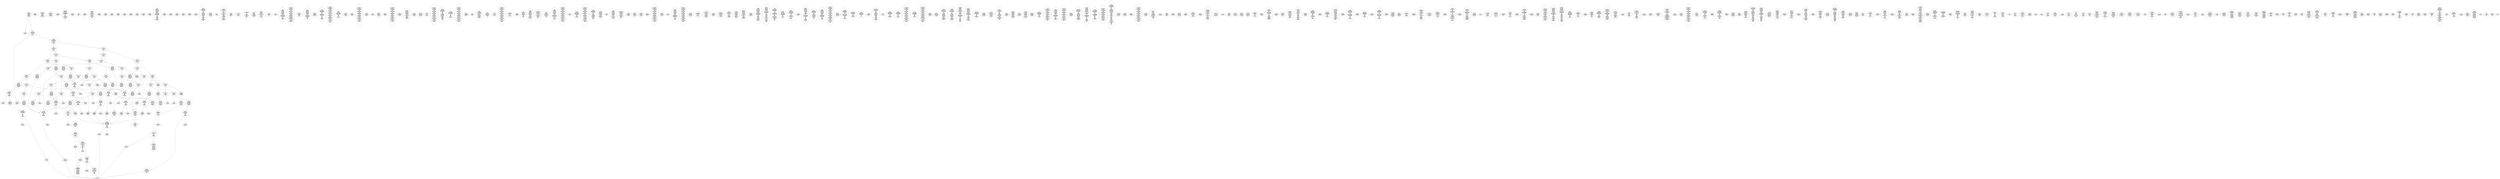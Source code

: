 /* Generated by GvGen v.1.0 (https://www.github.com/stricaud/gvgen) */

digraph G {
compound=true;
   node1 [label="[anywhere]"];
   node2 [label="# 0x0
PUSHX Data
PUSHX Data
MSTORE
CALLVALUE
ISZERO
PUSHX Data
JUMPI
"];
   node3 [label="# 0xc
PUSHX Data
REVERT
"];
   node4 [label="# 0x10
JUMPDEST
PUSHX LogicData
CALLDATASIZE
LT
PUSHX Data
JUMPI
"];
   node5 [label="# 0x1a
PUSHX Data
CALLDATALOAD
PUSHX BitData
SHR
PUSHX LogicData
GT
PUSHX Data
JUMPI
"];
   node6 [label="# 0x2b
PUSHX LogicData
GT
PUSHX Data
JUMPI
"];
   node7 [label="# 0x36
PUSHX LogicData
GT
PUSHX Data
JUMPI
"];
   node8 [label="# 0x41
PUSHX LogicData
EQ
PUSHX Data
JUMPI
"];
   node9 [label="# 0x4c
PUSHX LogicData
EQ
PUSHX Data
JUMPI
"];
   node10 [label="# 0x57
PUSHX LogicData
EQ
PUSHX Data
JUMPI
"];
   node11 [label="# 0x62
PUSHX LogicData
EQ
PUSHX Data
JUMPI
"];
   node12 [label="# 0x6d
PUSHX Data
REVERT
"];
   node13 [label="# 0x71
JUMPDEST
PUSHX LogicData
EQ
PUSHX Data
JUMPI
"];
   node14 [label="# 0x7d
PUSHX LogicData
EQ
PUSHX Data
JUMPI
"];
   node15 [label="# 0x88
PUSHX LogicData
EQ
PUSHX Data
JUMPI
"];
   node16 [label="# 0x93
PUSHX Data
REVERT
"];
   node17 [label="# 0x97
JUMPDEST
PUSHX LogicData
GT
PUSHX Data
JUMPI
"];
   node18 [label="# 0xa3
PUSHX LogicData
EQ
PUSHX Data
JUMPI
"];
   node19 [label="# 0xae
PUSHX LogicData
EQ
PUSHX Data
JUMPI
"];
   node20 [label="# 0xb9
PUSHX LogicData
EQ
PUSHX Data
JUMPI
"];
   node21 [label="# 0xc4
PUSHX LogicData
EQ
PUSHX Data
JUMPI
"];
   node22 [label="# 0xcf
PUSHX Data
REVERT
"];
   node23 [label="# 0xd3
JUMPDEST
PUSHX LogicData
EQ
PUSHX Data
JUMPI
"];
   node24 [label="# 0xdf
PUSHX LogicData
EQ
PUSHX Data
JUMPI
"];
   node25 [label="# 0xea
PUSHX LogicData
EQ
PUSHX Data
JUMPI
"];
   node26 [label="# 0xf5
PUSHX Data
REVERT
"];
   node27 [label="# 0xf9
JUMPDEST
PUSHX LogicData
GT
PUSHX Data
JUMPI
"];
   node28 [label="# 0x105
PUSHX LogicData
GT
PUSHX Data
JUMPI
"];
   node29 [label="# 0x110
PUSHX LogicData
EQ
PUSHX Data
JUMPI
"];
   node30 [label="# 0x11b
PUSHX LogicData
EQ
PUSHX Data
JUMPI
"];
   node31 [label="# 0x126
PUSHX LogicData
EQ
PUSHX Data
JUMPI
"];
   node32 [label="# 0x131
PUSHX LogicData
EQ
PUSHX Data
JUMPI
"];
   node33 [label="# 0x13c
PUSHX Data
REVERT
"];
   node34 [label="# 0x140
JUMPDEST
PUSHX LogicData
EQ
PUSHX Data
JUMPI
"];
   node35 [label="# 0x14c
PUSHX LogicData
EQ
PUSHX Data
JUMPI
"];
   node36 [label="# 0x157
PUSHX LogicData
EQ
PUSHX Data
JUMPI
"];
   node37 [label="# 0x162
PUSHX Data
REVERT
"];
   node38 [label="# 0x166
JUMPDEST
PUSHX LogicData
GT
PUSHX Data
JUMPI
"];
   node39 [label="# 0x172
PUSHX LogicData
EQ
PUSHX Data
JUMPI
"];
   node40 [label="# 0x17d
PUSHX LogicData
EQ
PUSHX Data
JUMPI
"];
   node41 [label="# 0x188
PUSHX LogicData
EQ
PUSHX Data
JUMPI
"];
   node42 [label="# 0x193
PUSHX LogicData
EQ
PUSHX Data
JUMPI
"];
   node43 [label="# 0x19e
PUSHX Data
REVERT
"];
   node44 [label="# 0x1a2
JUMPDEST
PUSHX LogicData
EQ
PUSHX Data
JUMPI
"];
   node45 [label="# 0x1ae
PUSHX LogicData
EQ
PUSHX Data
JUMPI
"];
   node46 [label="# 0x1b9
PUSHX LogicData
EQ
PUSHX Data
JUMPI
"];
   node47 [label="# 0x1c4
JUMPDEST
PUSHX Data
REVERT
"];
   node48 [label="# 0x1c9
JUMPDEST
PUSHX Data
PUSHX Data
CALLDATASIZE
PUSHX Data
PUSHX Data
JUMP
"];
   node49 [label="# 0x1d7
JUMPDEST
PUSHX Data
JUMP
"];
   node50 [label="# 0x1dc
JUMPDEST
PUSHX MemData
MLOAD
ISZERO
ISZERO
MSTORE
PUSHX ArithData
ADD
"];
   node51 [label="# 0x1e8
JUMPDEST
PUSHX MemData
MLOAD
SUB
RETURN
"];
   node52 [label="# 0x1f1
JUMPDEST
PUSHX Data
PUSHX Data
JUMP
"];
   node53 [label="# 0x1f9
JUMPDEST
PUSHX MemData
MLOAD
PUSHX Data
PUSHX Data
JUMP
"];
   node54 [label="# 0x206
JUMPDEST
PUSHX Data
PUSHX Data
CALLDATASIZE
PUSHX Data
PUSHX Data
JUMP
"];
   node55 [label="# 0x214
JUMPDEST
PUSHX Data
JUMP
"];
   node56 [label="# 0x219
JUMPDEST
PUSHX MemData
MLOAD
PUSHX ArithData
PUSHX BitData
PUSHX BitData
SHL
SUB
AND
MSTORE
PUSHX ArithData
ADD
PUSHX Data
JUMP
"];
   node57 [label="# 0x231
JUMPDEST
PUSHX Data
PUSHX Data
CALLDATASIZE
PUSHX Data
PUSHX Data
JUMP
"];
   node58 [label="# 0x23f
JUMPDEST
PUSHX Data
JUMP
"];
   node59 [label="# 0x244
JUMPDEST
STOP
"];
   node60 [label="# 0x246
JUMPDEST
PUSHX StorData
SLOAD
"];
   node61 [label="# 0x24a
JUMPDEST
PUSHX MemData
MLOAD
MSTORE
PUSHX ArithData
ADD
PUSHX Data
JUMP
"];
   node62 [label="# 0x258
JUMPDEST
PUSHX Data
PUSHX Data
CALLDATASIZE
PUSHX Data
PUSHX Data
JUMP
"];
   node63 [label="# 0x266
JUMPDEST
PUSHX Data
JUMP
"];
   node64 [label="# 0x26b
JUMPDEST
PUSHX Data
PUSHX Data
CALLDATASIZE
PUSHX Data
PUSHX Data
JUMP
"];
   node65 [label="# 0x279
JUMPDEST
PUSHX Data
MSTORE
PUSHX Data
PUSHX Data
MSTORE
PUSHX Data
SHA3
PUSHX ArithData
ADD
SLOAD
JUMP
"];
   node66 [label="# 0x28e
JUMPDEST
PUSHX Data
PUSHX Data
CALLDATASIZE
PUSHX Data
PUSHX Data
JUMP
"];
   node67 [label="# 0x29c
JUMPDEST
PUSHX Data
JUMP
"];
   node68 [label="# 0x2a1
JUMPDEST
PUSHX Data
PUSHX Data
CALLDATASIZE
PUSHX Data
PUSHX Data
JUMP
"];
   node69 [label="# 0x2af
JUMPDEST
PUSHX Data
JUMP
"];
   node70 [label="# 0x2b4
JUMPDEST
PUSHX Data
PUSHX Data
CALLDATASIZE
PUSHX Data
PUSHX Data
JUMP
"];
   node71 [label="# 0x2c2
JUMPDEST
PUSHX Data
JUMP
"];
   node72 [label="# 0x2c7
JUMPDEST
PUSHX Data
PUSHX Data
CALLDATASIZE
PUSHX Data
PUSHX Data
JUMP
"];
   node73 [label="# 0x2d5
JUMPDEST
PUSHX Data
JUMP
"];
   node74 [label="# 0x2da
JUMPDEST
PUSHX Data
PUSHX Data
CALLDATASIZE
PUSHX Data
PUSHX Data
JUMP
"];
   node75 [label="# 0x2e8
JUMPDEST
PUSHX Data
JUMP
"];
   node76 [label="# 0x2ed
JUMPDEST
PUSHX Data
PUSHX Data
CALLDATASIZE
PUSHX Data
PUSHX Data
JUMP
"];
   node77 [label="# 0x2fb
JUMPDEST
PUSHX Data
JUMP
"];
   node78 [label="# 0x300
JUMPDEST
PUSHX Data
PUSHX Data
CALLDATASIZE
PUSHX Data
PUSHX Data
JUMP
"];
   node79 [label="# 0x30e
JUMPDEST
PUSHX Data
JUMP
"];
   node80 [label="# 0x313
JUMPDEST
PUSHX Data
PUSHX Data
JUMP
"];
   node81 [label="# 0x31b
JUMPDEST
PUSHX Data
PUSHX Data
CALLDATASIZE
PUSHX Data
PUSHX Data
JUMP
"];
   node82 [label="# 0x329
JUMPDEST
PUSHX Data
JUMP
"];
   node83 [label="# 0x32e
JUMPDEST
PUSHX Data
PUSHX Data
CALLDATASIZE
PUSHX Data
PUSHX Data
JUMP
"];
   node84 [label="# 0x33c
JUMPDEST
PUSHX Data
JUMP
"];
   node85 [label="# 0x341
JUMPDEST
PUSHX Data
PUSHX Data
CALLDATASIZE
PUSHX Data
PUSHX Data
JUMP
"];
   node86 [label="# 0x34f
JUMPDEST
PUSHX Data
MSTORE
PUSHX Data
PUSHX Data
MSTORE
PUSHX Data
SHA3
PUSHX ArithData
PUSHX BitData
PUSHX BitData
SHL
SUB
AND
MSTORE
MSTORE
SHA3
SLOAD
PUSHX BitData
AND
JUMP
"];
   node87 [label="# 0x37a
JUMPDEST
PUSHX Data
PUSHX Data
CALLDATASIZE
PUSHX Data
PUSHX Data
JUMP
"];
   node88 [label="# 0x388
JUMPDEST
PUSHX Data
JUMP
"];
   node89 [label="# 0x38d
JUMPDEST
PUSHX Data
PUSHX Data
JUMP
"];
   node90 [label="# 0x395
JUMPDEST
PUSHX Data
PUSHX Data
JUMP
"];
   node91 [label="# 0x39d
JUMPDEST
PUSHX Data
PUSHX Data
CALLDATASIZE
PUSHX Data
PUSHX Data
JUMP
"];
   node92 [label="# 0x3ab
JUMPDEST
PUSHX Data
JUMP
"];
   node93 [label="# 0x3b0
JUMPDEST
PUSHX Data
PUSHX Data
CALLDATASIZE
PUSHX Data
PUSHX Data
JUMP
"];
   node94 [label="# 0x3be
JUMPDEST
PUSHX Data
JUMP
"];
   node95 [label="# 0x3c3
JUMPDEST
PUSHX Data
PUSHX Data
CALLDATASIZE
PUSHX Data
PUSHX Data
JUMP
"];
   node96 [label="# 0x3d1
JUMPDEST
PUSHX Data
JUMP
"];
   node97 [label="# 0x3d6
JUMPDEST
PUSHX Data
PUSHX Data
CALLDATASIZE
PUSHX Data
PUSHX Data
JUMP
"];
   node98 [label="# 0x3e4
JUMPDEST
PUSHX Data
JUMP
"];
   node99 [label="# 0x3e9
JUMPDEST
PUSHX Data
PUSHX Data
JUMP
"];
   node100 [label="# 0x410
JUMPDEST
PUSHX Data
PUSHX Data
CALLDATASIZE
PUSHX Data
PUSHX Data
JUMP
"];
   node101 [label="# 0x41e
JUMPDEST
PUSHX Data
JUMP
"];
   node102 [label="# 0x423
JUMPDEST
PUSHX Data
PUSHX Data
CALLDATASIZE
PUSHX Data
PUSHX Data
JUMP
"];
   node103 [label="# 0x431
JUMPDEST
PUSHX ArithData
PUSHX BitData
PUSHX BitData
SHL
SUB
AND
PUSHX Data
MSTORE
PUSHX Data
PUSHX Data
MSTORE
PUSHX Data
SHA3
AND
MSTORE
MSTORE
SHA3
SLOAD
PUSHX BitData
AND
JUMP
"];
   node104 [label="# 0x45f
JUMPDEST
PUSHX Data
PUSHX Data
PUSHX Data
JUMP
"];
   node105 [label="# 0x46a
JUMPDEST
JUMP
"];
   node106 [label="# 0x470
JUMPDEST
PUSHX Data
PUSHX StorData
SLOAD
PUSHX Data
PUSHX Data
JUMP
"];
   node107 [label="# 0x47f
JUMPDEST
PUSHX ArithData
ADD
PUSHX ArithData
DIV
MUL
PUSHX ArithData
ADD
PUSHX MemData
MLOAD
ADD
PUSHX Data
MSTORE
MSTORE
PUSHX ArithData
ADD
SLOAD
PUSHX Data
PUSHX Data
JUMP
"];
   node108 [label="# 0x4ab
JUMPDEST
ISZERO
PUSHX Data
JUMPI
"];
   node109 [label="# 0x4b2
PUSHX LogicData
LT
PUSHX Data
JUMPI
"];
   node110 [label="# 0x4ba
PUSHX ArithData
SLOAD
DIV
MUL
MSTORE
PUSHX ArithData
ADD
PUSHX Data
JUMP
"];
   node111 [label="# 0x4cd
JUMPDEST
ADD
PUSHX Data
MSTORE
PUSHX Data
PUSHX Data
SHA3
"];
   node112 [label="# 0x4db
JUMPDEST
SLOAD
MSTORE
PUSHX ArithData
ADD
PUSHX ArithData
ADD
GT
PUSHX Data
JUMPI
"];
   node113 [label="# 0x4ef
SUB
PUSHX BitData
AND
ADD
"];
   node114 [label="# 0x4f8
JUMPDEST
JUMP
"];
   node115 [label="# 0x502
JUMPDEST
PUSHX Data
MSTORE
PUSHX Data
PUSHX Data
MSTORE
PUSHX Data
SHA3
SLOAD
PUSHX ArithData
PUSHX BitData
PUSHX BitData
SHL
SUB
AND
PUSHX Data
JUMPI
"];
   node116 [label="# 0x51f
PUSHX MemData
MLOAD
PUSHX BitData
PUSHX BitData
SHL
MSTORE
PUSHX Data
PUSHX ArithData
ADD
MSTORE
PUSHX Data
PUSHX ArithData
ADD
MSTORE
PUSHX Data
PUSHX ArithData
ADD
MSTORE
PUSHX BitData
PUSHX BitData
SHL
PUSHX ArithData
ADD
MSTORE
PUSHX ArithData
ADD
"];
   node117 [label="# 0x577
JUMPDEST
PUSHX MemData
MLOAD
SUB
REVERT
"];
   node118 [label="# 0x580
JUMPDEST
PUSHX Data
MSTORE
PUSHX Data
PUSHX Data
MSTORE
PUSHX Data
SHA3
SLOAD
PUSHX ArithData
PUSHX BitData
PUSHX BitData
SHL
SUB
AND
JUMP
"];
   node119 [label="# 0x59c
JUMPDEST
PUSHX Data
PUSHX Data
PUSHX Data
JUMP
"];
   node120 [label="# 0x5a7
JUMPDEST
PUSHX ArithData
PUSHX BitData
PUSHX BitData
SHL
SUB
AND
PUSHX ArithData
PUSHX BitData
PUSHX BitData
SHL
SUB
AND
EQ
ISZERO
PUSHX Data
JUMPI
"];
   node121 [label="# 0x5c4
PUSHX MemData
MLOAD
PUSHX BitData
PUSHX BitData
SHL
MSTORE
PUSHX Data
PUSHX ArithData
ADD
MSTORE
PUSHX Data
PUSHX ArithData
ADD
MSTORE
PUSHX Data
PUSHX ArithData
ADD
MSTORE
PUSHX BitData
PUSHX BitData
SHL
PUSHX ArithData
ADD
MSTORE
PUSHX ArithData
ADD
PUSHX Data
JUMP
"];
   node122 [label="# 0x615
JUMPDEST
CALLER
PUSHX ArithData
PUSHX BitData
PUSHX BitData
SHL
SUB
AND
EQ
PUSHX Data
JUMPI
"];
   node123 [label="# 0x627
PUSHX Data
CALLER
PUSHX Data
JUMP
"];
   node124 [label="# 0x631
JUMPDEST
PUSHX Data
JUMPI
"];
   node125 [label="# 0x636
PUSHX MemData
MLOAD
PUSHX BitData
PUSHX BitData
SHL
MSTORE
PUSHX Data
PUSHX ArithData
ADD
MSTORE
PUSHX Data
PUSHX ArithData
ADD
MSTORE
PUSHX Data
PUSHX ArithData
ADD
MSTORE
PUSHX Data
PUSHX ArithData
ADD
MSTORE
PUSHX ArithData
ADD
PUSHX Data
JUMP
"];
   node126 [label="# 0x6a3
JUMPDEST
PUSHX Data
PUSHX Data
JUMP
"];
   node127 [label="# 0x6ad
JUMPDEST
JUMP
"];
   node128 [label="# 0x6b2
JUMPDEST
PUSHX Data
CALLER
PUSHX Data
JUMP
"];
   node129 [label="# 0x6bc
JUMPDEST
PUSHX Data
JUMPI
"];
   node130 [label="# 0x6c1
PUSHX MemData
MLOAD
PUSHX BitData
PUSHX BitData
SHL
MSTORE
PUSHX Data
PUSHX ArithData
ADD
MSTORE
PUSHX Data
PUSHX ArithData
ADD
MSTORE
PUSHX Data
PUSHX ArithData
ADD
MSTORE
PUSHX Data
PUSHX ArithData
ADD
MSTORE
PUSHX ArithData
ADD
PUSHX Data
JUMP
"];
   node131 [label="# 0x72e
JUMPDEST
PUSHX Data
PUSHX Data
JUMP
"];
   node132 [label="# 0x739
JUMPDEST
PUSHX Data
MSTORE
PUSHX Data
PUSHX Data
MSTORE
PUSHX Data
SHA3
PUSHX ArithData
ADD
SLOAD
PUSHX Data
CALLER
PUSHX Data
JUMP
"];
   node133 [label="# 0x755
JUMPDEST
PUSHX Data
PUSHX Data
JUMP
"];
   node134 [label="# 0x75f
JUMPDEST
PUSHX Data
PUSHX Data
PUSHX Data
JUMP
"];
   node135 [label="# 0x76a
JUMPDEST
LT
PUSHX Data
JUMPI
"];
   node136 [label="# 0x771
PUSHX MemData
MLOAD
PUSHX BitData
PUSHX BitData
SHL
MSTORE
PUSHX Data
PUSHX ArithData
ADD
MSTORE
PUSHX Data
PUSHX ArithData
ADD
MSTORE
PUSHX Data
PUSHX ArithData
ADD
MSTORE
PUSHX Data
PUSHX ArithData
ADD
MSTORE
PUSHX ArithData
ADD
PUSHX Data
JUMP
"];
   node137 [label="# 0x7de
JUMPDEST
PUSHX ArithData
PUSHX BitData
PUSHX BitData
SHL
SUB
AND
PUSHX Data
MSTORE
PUSHX Data
PUSHX Data
MSTORE
PUSHX Data
SHA3
MSTORE
MSTORE
SHA3
SLOAD
JUMP
"];
   node138 [label="# 0x807
JUMPDEST
PUSHX ArithData
PUSHX BitData
PUSHX BitData
SHL
SUB
AND
CALLER
EQ
PUSHX Data
JUMPI
"];
   node139 [label="# 0x818
PUSHX MemData
MLOAD
PUSHX BitData
PUSHX BitData
SHL
MSTORE
PUSHX Data
PUSHX ArithData
ADD
MSTORE
PUSHX Data
PUSHX ArithData
ADD
MSTORE
PUSHX Data
PUSHX ArithData
ADD
MSTORE
PUSHX Data
PUSHX ArithData
ADD
MSTORE
PUSHX ArithData
ADD
PUSHX Data
JUMP
"];
   node140 [label="# 0x885
JUMPDEST
PUSHX Data
PUSHX Data
JUMP
"];
   node141 [label="# 0x88f
JUMPDEST
JUMP
"];
   node142 [label="# 0x893
JUMPDEST
PUSHX Data
PUSHX MemData
MLOAD
PUSHX ArithData
ADD
PUSHX Data
MSTORE
PUSHX Data
MSTORE
PUSHX Data
JUMP
"];
   node143 [label="# 0x8ae
JUMPDEST
PUSHX Data
PUSHX Data
PUSHX StorData
SLOAD
JUMP
"];
   node144 [label="# 0x8b9
JUMPDEST
LT
PUSHX Data
JUMPI
"];
   node145 [label="# 0x8c0
PUSHX MemData
MLOAD
PUSHX BitData
PUSHX BitData
SHL
MSTORE
PUSHX Data
PUSHX ArithData
ADD
MSTORE
PUSHX Data
PUSHX ArithData
ADD
MSTORE
PUSHX Data
PUSHX ArithData
ADD
MSTORE
PUSHX Data
PUSHX ArithData
ADD
MSTORE
PUSHX ArithData
ADD
PUSHX Data
JUMP
"];
   node146 [label="# 0x92d
JUMPDEST
PUSHX StorData
SLOAD
LT
PUSHX Data
JUMPI
"];
   node147 [label="# 0x939
PUSHX Data
PUSHX Data
JUMP
"];
   node148 [label="# 0x940
JUMPDEST
PUSHX Data
MSTORE
PUSHX Data
PUSHX Data
SHA3
ADD
SLOAD
JUMP
"];
   node149 [label="# 0x952
JUMPDEST
CALLER
PUSHX Data
MSTORE
PUSHX Data
PUSHX Data
MSTORE
PUSHX Data
SHA3
SLOAD
PUSHX BitData
AND
PUSHX Data
JUMPI
"];
   node150 [label="# 0x989
PUSHX MemData
MLOAD
PUSHX BitData
PUSHX BitData
SHL
MSTORE
PUSHX ArithData
ADD
PUSHX MemData
MLOAD
SUB
REVERT
"];
   node151 [label="# 0x9a1
JUMPDEST
MLOAD
PUSHX Data
PUSHX Data
PUSHX ArithData
ADD
PUSHX Data
JUMP
"];
   node152 [label="# 0x9b4
JUMPDEST
PUSHX Data
MSTORE
PUSHX Data
PUSHX Data
MSTORE
PUSHX Data
SHA3
SLOAD
PUSHX ArithData
PUSHX BitData
PUSHX BitData
SHL
SUB
AND
PUSHX Data
JUMPI
"];
   node153 [label="# 0x9d2
PUSHX MemData
MLOAD
PUSHX BitData
PUSHX BitData
SHL
MSTORE
PUSHX Data
PUSHX ArithData
ADD
MSTORE
PUSHX Data
PUSHX ArithData
ADD
MSTORE
PUSHX Data
PUSHX ArithData
ADD
MSTORE
PUSHX Data
PUSHX ArithData
ADD
MSTORE
PUSHX ArithData
ADD
PUSHX Data
JUMP
"];
   node154 [label="# 0xa3f
JUMPDEST
PUSHX Data
PUSHX Data
PUSHX Data
JUMP
"];
   node155 [label="# 0xa49
JUMPDEST
JUMP
"];
   node156 [label="# 0xa4e
JUMPDEST
PUSHX Data
PUSHX ArithData
PUSHX BitData
PUSHX BitData
SHL
SUB
AND
PUSHX Data
JUMPI
"];
   node157 [label="# 0xa5f
PUSHX MemData
MLOAD
PUSHX BitData
PUSHX BitData
SHL
MSTORE
PUSHX Data
PUSHX ArithData
ADD
MSTORE
PUSHX Data
PUSHX ArithData
ADD
MSTORE
PUSHX Data
PUSHX ArithData
ADD
MSTORE
PUSHX Data
PUSHX ArithData
ADD
MSTORE
PUSHX ArithData
ADD
PUSHX Data
JUMP
"];
   node158 [label="# 0xacc
JUMPDEST
PUSHX ArithData
PUSHX BitData
PUSHX BitData
SHL
SUB
AND
PUSHX Data
MSTORE
PUSHX Data
PUSHX Data
MSTORE
PUSHX Data
SHA3
SLOAD
JUMP
"];
   node159 [label="# 0xae8
JUMPDEST
PUSHX Data
MSTORE
PUSHX Data
PUSHX Data
MSTORE
PUSHX Data
SHA3
PUSHX Data
PUSHX Data
JUMP
"];
   node160 [label="# 0xb00
JUMPDEST
JUMP
"];
   node161 [label="# 0xb07
JUMPDEST
CALLER
PUSHX Data
MSTORE
PUSHX Data
PUSHX Data
MSTORE
PUSHX Data
SHA3
SLOAD
PUSHX BitData
AND
PUSHX Data
JUMPI
"];
   node162 [label="# 0xb3e
PUSHX MemData
MLOAD
PUSHX BitData
PUSHX BitData
SHL
MSTORE
PUSHX ArithData
ADD
PUSHX MemData
MLOAD
SUB
REVERT
"];
   node163 [label="# 0xb56
JUMPDEST
PUSHX Data
PUSHX Data
JUMP
"];
   node164 [label="# 0xb60
JUMPDEST
PUSHX Data
PUSHX StorData
SLOAD
PUSHX Data
PUSHX Data
JUMP
"];
   node165 [label="# 0xb6f
JUMPDEST
PUSHX Data
CALLER
PUSHX Data
JUMP
"];
   node166 [label="# 0xb7a
JUMPDEST
PUSHX Data
CALLER
PUSHX Data
JUMP
"];
   node167 [label="# 0xb84
JUMPDEST
PUSHX Data
JUMPI
"];
   node168 [label="# 0xb89
PUSHX MemData
MLOAD
PUSHX BitData
PUSHX BitData
SHL
MSTORE
PUSHX Data
PUSHX ArithData
ADD
MSTORE
PUSHX Data
PUSHX ArithData
ADD
MSTORE
PUSHX Data
PUSHX ArithData
ADD
MSTORE
PUSHX Data
PUSHX ArithData
ADD
MSTORE
PUSHX ArithData
ADD
PUSHX Data
JUMP
"];
   node169 [label="# 0xbf6
JUMPDEST
PUSHX Data
PUSHX Data
JUMP
"];
   node170 [label="# 0xc02
JUMPDEST
JUMP
"];
   node171 [label="# 0xc08
JUMPDEST
PUSHX Data
MSTORE
PUSHX Data
PUSHX Data
MSTORE
PUSHX Data
SHA3
SLOAD
PUSHX Data
PUSHX ArithData
PUSHX BitData
PUSHX BitData
SHL
SUB
AND
PUSHX Data
JUMPI
"];
   node172 [label="# 0xc28
PUSHX MemData
MLOAD
PUSHX BitData
PUSHX BitData
SHL
MSTORE
PUSHX Data
PUSHX ArithData
ADD
MSTORE
PUSHX Data
PUSHX ArithData
ADD
MSTORE
PUSHX Data
PUSHX ArithData
ADD
MSTORE
PUSHX Data
PUSHX ArithData
ADD
MSTORE
PUSHX ArithData
ADD
PUSHX Data
JUMP
"];
   node173 [label="# 0xc95
JUMPDEST
PUSHX Data
PUSHX Data
PUSHX Data
JUMP
"];
   node174 [label="# 0xc9f
JUMPDEST
PUSHX LogicData
MLOAD
GT
PUSHX Data
JUMPI
"];
   node175 [label="# 0xcab
PUSHX MemData
MLOAD
PUSHX ArithData
ADD
PUSHX Data
MSTORE
PUSHX Data
MSTORE
PUSHX Data
JUMP
"];
   node176 [label="# 0xcbf
JUMPDEST
PUSHX Data
PUSHX Data
JUMP
"];
   node177 [label="# 0xcc9
JUMPDEST
PUSHX MemData
MLOAD
PUSHX ArithData
ADD
PUSHX Data
PUSHX Data
JUMP
"];
   node178 [label="# 0xcda
JUMPDEST
PUSHX MemData
MLOAD
PUSHX ArithData
SUB
SUB
MSTORE
PUSHX Data
MSTORE
JUMP
"];
   node179 [label="# 0xcf0
JUMPDEST
PUSHX Data
MSTORE
PUSHX Data
PUSHX Data
MSTORE
PUSHX Data
SHA3
PUSHX Data
PUSHX Data
JUMP
"];
   node180 [label="# 0xd07
JUMPDEST
PUSHX Data
MSTORE
PUSHX Data
PUSHX Data
MSTORE
PUSHX Data
SHA3
PUSHX ArithData
ADD
SLOAD
PUSHX Data
CALLER
PUSHX Data
JUMP
"];
   node181 [label="# 0xd23
JUMPDEST
PUSHX Data
PUSHX Data
JUMP
"];
   node182 [label="# 0xd2d
JUMPDEST
PUSHX Data
MSTORE
PUSHX Data
PUSHX Data
MSTORE
PUSHX Data
SHA3
PUSHX ArithData
PUSHX BitData
PUSHX BitData
SHL
SUB
AND
MSTORE
MSTORE
SHA3
SLOAD
PUSHX BitData
AND
PUSHX Data
JUMPI
"];
   node183 [label="# 0xd58
PUSHX Data
MSTORE
PUSHX Data
PUSHX Data
MSTORE
PUSHX Data
SHA3
PUSHX ArithData
PUSHX BitData
PUSHX BitData
SHL
SUB
AND
MSTORE
MSTORE
SHA3
SLOAD
PUSHX BitData
NOT
AND
PUSHX BitData
OR
SSTORE
PUSHX Data
CALLER
JUMP
"];
   node184 [label="# 0xd8b
JUMPDEST
PUSHX ArithData
PUSHX BitData
PUSHX BitData
SHL
SUB
AND
PUSHX ArithData
PUSHX BitData
PUSHX BitData
SHL
SUB
AND
PUSHX Data
PUSHX MemData
MLOAD
PUSHX MemData
MLOAD
SUB
LOGX
JUMP
"];
   node185 [label="# 0xdcf
JUMPDEST
PUSHX Data
PUSHX Data
PUSHX ArithData
PUSHX BitData
PUSHX BitData
SHL
SUB
AND
PUSHX Data
JUMP
"];
   node186 [label="# 0xde4
JUMPDEST
PUSHX Data
PUSHX ArithData
PUSHX BitData
PUSHX BitData
SHL
SUB
NOT
AND
PUSHX BitData
PUSHX BitData
SHL
EQ
PUSHX Data
JUMPI
"];
   node187 [label="# 0xe00
PUSHX Data
PUSHX Data
JUMP
"];
   node188 [label="# 0xe09
JUMPDEST
PUSHX Data
MSTORE
PUSHX Data
PUSHX Data
MSTORE
PUSHX Data
SHA3
SLOAD
PUSHX BitData
NOT
AND
PUSHX ArithData
PUSHX BitData
PUSHX BitData
SHL
SUB
AND
OR
SSTORE
PUSHX Data
PUSHX Data
JUMP
"];
   node189 [label="# 0xe4b
JUMPDEST
PUSHX ArithData
PUSHX BitData
PUSHX BitData
SHL
SUB
AND
PUSHX Data
PUSHX MemData
MLOAD
PUSHX MemData
MLOAD
SUB
LOGX
JUMP
"];
   node190 [label="# 0xe84
JUMPDEST
PUSHX Data
MSTORE
PUSHX Data
PUSHX Data
MSTORE
PUSHX Data
SHA3
SLOAD
PUSHX ArithData
PUSHX BitData
PUSHX BitData
SHL
SUB
AND
PUSHX Data
JUMPI
"];
   node191 [label="# 0xea1
PUSHX MemData
MLOAD
PUSHX BitData
PUSHX BitData
SHL
MSTORE
PUSHX Data
PUSHX ArithData
ADD
MSTORE
PUSHX Data
PUSHX ArithData
ADD
MSTORE
PUSHX Data
PUSHX ArithData
ADD
MSTORE
PUSHX BitData
PUSHX BitData
SHL
PUSHX ArithData
ADD
MSTORE
PUSHX ArithData
ADD
PUSHX Data
JUMP
"];
   node192 [label="# 0xefd
JUMPDEST
PUSHX Data
PUSHX Data
PUSHX Data
JUMP
"];
   node193 [label="# 0xf08
JUMPDEST
PUSHX ArithData
PUSHX BitData
PUSHX BitData
SHL
SUB
AND
PUSHX ArithData
PUSHX BitData
PUSHX BitData
SHL
SUB
AND
EQ
PUSHX Data
JUMPI
"];
   node194 [label="# 0xf25
PUSHX ArithData
PUSHX BitData
PUSHX BitData
SHL
SUB
AND
PUSHX Data
PUSHX Data
JUMP
"];
   node195 [label="# 0xf38
JUMPDEST
PUSHX ArithData
PUSHX BitData
PUSHX BitData
SHL
SUB
AND
EQ
"];
   node196 [label="# 0xf43
JUMPDEST
PUSHX Data
JUMPI
"];
   node197 [label="# 0xf49
PUSHX ArithData
PUSHX BitData
PUSHX BitData
SHL
SUB
AND
PUSHX Data
MSTORE
PUSHX Data
PUSHX Data
MSTORE
PUSHX Data
SHA3
AND
MSTORE
MSTORE
SHA3
SLOAD
PUSHX BitData
AND
"];
   node198 [label="# 0xf73
JUMPDEST
JUMP
"];
   node199 [label="# 0xf7b
JUMPDEST
PUSHX ArithData
PUSHX BitData
PUSHX BitData
SHL
SUB
AND
PUSHX Data
PUSHX Data
JUMP
"];
   node200 [label="# 0xf8e
JUMPDEST
PUSHX ArithData
PUSHX BitData
PUSHX BitData
SHL
SUB
AND
EQ
PUSHX Data
JUMPI
"];
   node201 [label="# 0xf9d
PUSHX MemData
MLOAD
PUSHX BitData
PUSHX BitData
SHL
MSTORE
PUSHX Data
PUSHX ArithData
ADD
MSTORE
PUSHX Data
PUSHX ArithData
ADD
MSTORE
PUSHX Data
PUSHX ArithData
ADD
MSTORE
PUSHX Data
PUSHX ArithData
ADD
MSTORE
PUSHX ArithData
ADD
PUSHX Data
JUMP
"];
   node202 [label="# 0x100a
JUMPDEST
PUSHX ArithData
PUSHX BitData
PUSHX BitData
SHL
SUB
AND
PUSHX Data
JUMPI
"];
   node203 [label="# 0x1019
PUSHX MemData
MLOAD
PUSHX BitData
PUSHX BitData
SHL
MSTORE
PUSHX Data
PUSHX ArithData
ADD
MSTORE
PUSHX ArithData
ADD
MSTORE
PUSHX Data
PUSHX ArithData
ADD
MSTORE
PUSHX BitData
PUSHX BitData
SHL
PUSHX ArithData
ADD
MSTORE
PUSHX ArithData
ADD
PUSHX Data
JUMP
"];
   node204 [label="# 0x106c
JUMPDEST
PUSHX Data
PUSHX Data
JUMP
"];
   node205 [label="# 0x1077
JUMPDEST
PUSHX Data
PUSHX Data
PUSHX Data
JUMP
"];
   node206 [label="# 0x1082
JUMPDEST
PUSHX ArithData
PUSHX BitData
PUSHX BitData
SHL
SUB
AND
PUSHX Data
MSTORE
PUSHX Data
PUSHX Data
MSTORE
PUSHX Data
SHA3
SLOAD
PUSHX Data
PUSHX Data
PUSHX Data
JUMP
"];
   node207 [label="# 0x10ab
JUMPDEST
SSTORE
PUSHX ArithData
PUSHX BitData
PUSHX BitData
SHL
SUB
AND
PUSHX Data
MSTORE
PUSHX Data
PUSHX Data
MSTORE
PUSHX Data
SHA3
SLOAD
PUSHX Data
PUSHX Data
PUSHX Data
JUMP
"];
   node208 [label="# 0x10d9
JUMPDEST
SSTORE
PUSHX Data
MSTORE
PUSHX Data
PUSHX Data
MSTORE
PUSHX MemData
SHA3
SLOAD
PUSHX BitData
NOT
AND
PUSHX ArithData
PUSHX BitData
PUSHX BitData
SHL
SUB
AND
OR
SSTORE
MLOAD
AND
PUSHX Data
LOGX
JUMP
"];
   node209 [label="# 0x1147
JUMPDEST
PUSHX Data
MSTORE
PUSHX Data
PUSHX Data
MSTORE
PUSHX Data
SHA3
PUSHX ArithData
PUSHX BitData
PUSHX BitData
SHL
SUB
AND
MSTORE
MSTORE
SHA3
SLOAD
PUSHX BitData
AND
PUSHX Data
JUMPI
"];
   node210 [label="# 0x1172
PUSHX Data
PUSHX ArithData
PUSHX BitData
PUSHX BitData
SHL
SUB
AND
PUSHX Data
PUSHX Data
JUMP
"];
   node211 [label="# 0x1185
JUMPDEST
PUSHX Data
PUSHX Data
PUSHX Data
JUMP
"];
   node212 [label="# 0x1190
JUMPDEST
PUSHX MemData
MLOAD
PUSHX ArithData
ADD
PUSHX Data
PUSHX Data
JUMP
"];
   node213 [label="# 0x11a1
JUMPDEST
PUSHX MemData
MLOAD
PUSHX BitData
NOT
SUB
ADD
MSTORE
MSTORE
PUSHX BitData
PUSHX BitData
SHL
MSTORE
PUSHX Data
PUSHX ArithData
ADD
PUSHX Data
JUMP
"];
   node214 [label="# 0x11c7
JUMPDEST
PUSHX Data
PUSHX Data
JUMP
"];
   node215 [label="# 0x11d1
JUMPDEST
PUSHX Data
MSTORE
PUSHX Data
PUSHX Data
MSTORE
PUSHX Data
SHA3
PUSHX Data
PUSHX Data
JUMP
"];
   node216 [label="# 0x11e9
JUMPDEST
PUSHX Data
PUSHX Data
JUMP
"];
   node217 [label="# 0x11f3
JUMPDEST
PUSHX Data
MSTORE
PUSHX Data
PUSHX Data
MSTORE
PUSHX Data
SHA3
PUSHX Data
PUSHX Data
JUMP
"];
   node218 [label="# 0x120b
JUMPDEST
PUSHX Data
PUSHX StorData
SLOAD
PUSHX Data
PUSHX Data
JUMP
"];
   node219 [label="# 0x121a
JUMPDEST
PUSHX Data
PUSHX Data
PUSHX Data
JUMP
"];
   node220 [label="# 0x1226
JUMPDEST
PUSHX ArithData
PUSHX BitData
PUSHX BitData
SHL
SUB
AND
PUSHX Data
JUMPI
"];
   node221 [label="# 0x1235
PUSHX MemData
MLOAD
PUSHX BitData
PUSHX BitData
SHL
MSTORE
PUSHX Data
PUSHX ArithData
ADD
MSTORE
PUSHX ArithData
ADD
MSTORE
PUSHX Data
PUSHX ArithData
ADD
MSTORE
PUSHX ArithData
ADD
PUSHX Data
JUMP
"];
   node222 [label="# 0x127c
JUMPDEST
PUSHX Data
MSTORE
PUSHX Data
PUSHX Data
MSTORE
PUSHX Data
SHA3
SLOAD
PUSHX ArithData
PUSHX BitData
PUSHX BitData
SHL
SUB
AND
ISZERO
PUSHX Data
JUMPI
"];
   node223 [label="# 0x129a
PUSHX MemData
MLOAD
PUSHX BitData
PUSHX BitData
SHL
MSTORE
PUSHX Data
PUSHX ArithData
ADD
MSTORE
PUSHX Data
PUSHX ArithData
ADD
MSTORE
PUSHX Data
PUSHX ArithData
ADD
MSTORE
PUSHX ArithData
ADD
PUSHX Data
JUMP
"];
   node224 [label="# 0x12e1
JUMPDEST
PUSHX Data
PUSHX Data
PUSHX Data
JUMP
"];
   node225 [label="# 0x12ed
JUMPDEST
PUSHX ArithData
PUSHX BitData
PUSHX BitData
SHL
SUB
AND
PUSHX Data
MSTORE
PUSHX Data
PUSHX Data
MSTORE
PUSHX Data
SHA3
SLOAD
PUSHX Data
PUSHX Data
PUSHX Data
JUMP
"];
   node226 [label="# 0x1316
JUMPDEST
SSTORE
PUSHX Data
MSTORE
PUSHX Data
PUSHX Data
MSTORE
PUSHX MemData
SHA3
SLOAD
PUSHX BitData
NOT
AND
PUSHX ArithData
PUSHX BitData
PUSHX BitData
SHL
SUB
AND
OR
SSTORE
MLOAD
PUSHX Data
LOGX
JUMP
"];
   node227 [label="# 0x1381
JUMPDEST
PUSHX ArithData
PUSHX BitData
PUSHX BitData
SHL
SUB
AND
PUSHX ArithData
PUSHX BitData
PUSHX BitData
SHL
SUB
AND
EQ
ISZERO
PUSHX Data
JUMPI
"];
   node228 [label="# 0x139c
PUSHX MemData
MLOAD
PUSHX BitData
PUSHX BitData
SHL
MSTORE
PUSHX Data
PUSHX ArithData
ADD
MSTORE
PUSHX Data
PUSHX ArithData
ADD
MSTORE
PUSHX Data
PUSHX ArithData
ADD
MSTORE
PUSHX ArithData
ADD
PUSHX Data
JUMP
"];
   node229 [label="# 0x13e3
JUMPDEST
PUSHX ArithData
PUSHX BitData
PUSHX BitData
SHL
SUB
AND
PUSHX Data
MSTORE
PUSHX Data
PUSHX ArithData
MSTORE
PUSHX MemData
SHA3
AND
MSTORE
MSTORE
SHA3
SLOAD
PUSHX BitData
NOT
AND
ISZERO
ISZERO
OR
SSTORE
MLOAD
MSTORE
PUSHX Data
ADD
PUSHX MemData
MLOAD
SUB
LOGX
JUMP
"];
   node230 [label="# 0x1450
JUMPDEST
PUSHX Data
PUSHX Data
JUMP
"];
   node231 [label="# 0x145b
JUMPDEST
PUSHX Data
PUSHX Data
JUMP
"];
   node232 [label="# 0x1467
JUMPDEST
PUSHX Data
JUMPI
"];
   node233 [label="# 0x146c
PUSHX MemData
MLOAD
PUSHX BitData
PUSHX BitData
SHL
MSTORE
PUSHX Data
PUSHX ArithData
ADD
MSTORE
PUSHX Data
PUSHX ArithData
ADD
MSTORE
PUSHX Data
PUSHX ArithData
ADD
MSTORE
PUSHX Data
PUSHX ArithData
ADD
MSTORE
PUSHX ArithData
ADD
PUSHX Data
JUMP
"];
   node234 [label="# 0x14d9
JUMPDEST
PUSHX Data
PUSHX Data
JUMPI
"];
   node235 [label="# 0x14e1
PUSHX Data
MLOAD
ADD
MSTORE
PUSHX Data
MSTORE
PUSHX BitData
PUSHX BitData
SHL
PUSHX ArithData
ADD
MSTORE
JUMP
"];
   node236 [label="# 0x14fd
JUMPDEST
PUSHX Data
"];
   node237 [label="# 0x1501
JUMPDEST
ISZERO
PUSHX Data
JUMPI
"];
   node238 [label="# 0x1508
PUSHX Data
PUSHX Data
JUMP
"];
   node239 [label="# 0x1511
JUMPDEST
PUSHX Data
PUSHX Data
PUSHX Data
JUMP
"];
   node240 [label="# 0x1520
JUMPDEST
PUSHX Data
JUMP
"];
   node241 [label="# 0x1527
JUMPDEST
PUSHX Data
PUSHX LogicData
GT
ISZERO
PUSHX Data
JUMPI
"];
   node242 [label="# 0x153b
PUSHX Data
PUSHX Data
JUMP
"];
   node243 [label="# 0x1542
JUMPDEST
PUSHX MemData
MLOAD
MSTORE
PUSHX ArithData
ADD
PUSHX BitData
NOT
AND
PUSHX ArithData
ADD
ADD
PUSHX Data
MSTORE
ISZERO
PUSHX Data
JUMPI
"];
   node244 [label="# 0x1560
PUSHX ArithData
ADD
CALLDATASIZE
CALLDATACOPY
ADD
"];
   node245 [label="# 0x156c
JUMPDEST
"];
   node246 [label="# 0x1570
JUMPDEST
ISZERO
PUSHX Data
JUMPI
"];
   node247 [label="# 0x1577
PUSHX Data
PUSHX Data
PUSHX Data
JUMP
"];
   node248 [label="# 0x1581
JUMPDEST
PUSHX Data
PUSHX Data
PUSHX Data
JUMP
"];
   node249 [label="# 0x158e
JUMPDEST
PUSHX Data
PUSHX Data
PUSHX Data
JUMP
"];
   node250 [label="# 0x1599
JUMPDEST
PUSHX BitData
SHL
MLOAD
LT
PUSHX Data
JUMPI
"];
   node251 [label="# 0x15a7
PUSHX Data
PUSHX Data
JUMP
"];
   node252 [label="# 0x15ae
JUMPDEST
PUSHX ArithData
ADD
ADD
PUSHX ArithData
PUSHX BitData
PUSHX BitData
SHL
SUB
NOT
AND
PUSHX BitData
BYTE
MSTORE8
PUSHX Data
PUSHX Data
PUSHX Data
JUMP
"];
   node253 [label="# 0x15d0
JUMPDEST
PUSHX Data
JUMP
"];
   node254 [label="# 0x15d7
JUMPDEST
PUSHX Data
PUSHX Data
SLOAD
JUMP
"];
   node255 [label="# 0x15e1
JUMPDEST
PUSHX Data
MSTORE
PUSHX ArithData
ADD
PUSHX Data
MSTORE
PUSHX Data
SHA3
SLOAD
PUSHX Data
JUMPI
"];
   node256 [label="# 0x15f7
SLOAD
PUSHX ArithData
ADD
SSTORE
PUSHX Data
MSTORE
PUSHX Data
SHA3
ADD
SSTORE
SLOAD
MSTORE
ADD
MSTORE
PUSHX Data
SHA3
SSTORE
PUSHX Data
JUMP
"];
   node257 [label="# 0x1628
JUMPDEST
PUSHX Data
PUSHX Data
JUMP
"];
   node258 [label="# 0x1630
JUMPDEST
PUSHX Data
PUSHX ArithData
PUSHX BitData
PUSHX BitData
SHL
SUB
NOT
AND
PUSHX BitData
PUSHX BitData
SHL
EQ
PUSHX Data
JUMPI
"];
   node259 [label="# 0x164c
PUSHX Data
PUSHX Data
JUMP
"];
   node260 [label="# 0x1655
JUMPDEST
PUSHX ArithData
PUSHX BitData
PUSHX BitData
SHL
SUB
AND
PUSHX Data
JUMPI
"];
   node261 [label="# 0x1664
PUSHX Data
PUSHX StorData
SLOAD
PUSHX Data
MSTORE
PUSHX Data
PUSHX Data
MSTORE
PUSHX Data
SHA3
SSTORE
PUSHX ArithData
ADD
SSTORE
MSTORE
PUSHX ArithData
ADD
SSTORE
JUMP
"];
   node262 [label="# 0x16ab
JUMPDEST
PUSHX Data
JUMP
"];
   node263 [label="# 0x16b0
JUMPDEST
PUSHX ArithData
PUSHX BitData
PUSHX BitData
SHL
SUB
AND
PUSHX ArithData
PUSHX BitData
PUSHX BitData
SHL
SUB
AND
EQ
PUSHX Data
JUMPI
"];
   node264 [label="# 0x16ca
PUSHX Data
PUSHX Data
JUMP
"];
   node265 [label="# 0x16d3
JUMPDEST
PUSHX ArithData
PUSHX BitData
PUSHX BitData
SHL
SUB
AND
PUSHX Data
JUMPI
"];
   node266 [label="# 0x16e2
PUSHX Data
PUSHX Data
JUMP
"];
   node267 [label="# 0x16ea
JUMPDEST
PUSHX ArithData
PUSHX BitData
PUSHX BitData
SHL
SUB
AND
PUSHX ArithData
PUSHX BitData
PUSHX BitData
SHL
SUB
AND
EQ
PUSHX Data
JUMPI
"];
   node268 [label="# 0x1704
PUSHX Data
PUSHX Data
JUMP
"];
   node269 [label="# 0x170d
JUMPDEST
PUSHX Data
PUSHX Data
PUSHX Data
PUSHX Data
PUSHX Data
JUMP
"];
   node270 [label="# 0x171c
JUMPDEST
PUSHX Data
PUSHX Data
PUSHX Data
JUMP
"];
   node271 [label="# 0x1727
JUMPDEST
PUSHX LogicData
GT
ISZERO
PUSHX Data
JUMPI
"];
   node272 [label="# 0x1738
PUSHX Data
PUSHX Data
JUMP
"];
   node273 [label="# 0x173f
JUMPDEST
PUSHX MemData
MLOAD
MSTORE
PUSHX ArithData
ADD
PUSHX BitData
NOT
AND
PUSHX ArithData
ADD
ADD
PUSHX Data
MSTORE
ISZERO
PUSHX Data
JUMPI
"];
   node274 [label="# 0x175d
PUSHX ArithData
ADD
CALLDATASIZE
CALLDATACOPY
ADD
"];
   node275 [label="# 0x1769
JUMPDEST
PUSHX BitData
PUSHX BitData
SHL
PUSHX LogicData
MLOAD
LT
PUSHX Data
JUMPI
"];
   node276 [label="# 0x177d
PUSHX Data
PUSHX Data
JUMP
"];
   node277 [label="# 0x1784
JUMPDEST
PUSHX ArithData
ADD
ADD
PUSHX ArithData
PUSHX BitData
PUSHX BitData
SHL
SUB
NOT
AND
PUSHX BitData
BYTE
MSTORE8
PUSHX BitData
PUSHX BitData
SHL
PUSHX LogicData
MLOAD
LT
PUSHX Data
JUMPI
"];
   node278 [label="# 0x17ac
PUSHX Data
PUSHX Data
JUMP
"];
   node279 [label="# 0x17b3
JUMPDEST
PUSHX ArithData
ADD
ADD
PUSHX ArithData
PUSHX BitData
PUSHX BitData
SHL
SUB
NOT
AND
PUSHX BitData
BYTE
MSTORE8
PUSHX Data
PUSHX Data
PUSHX Data
PUSHX Data
JUMP
"];
   node280 [label="# 0x17d7
JUMPDEST
PUSHX Data
PUSHX Data
PUSHX Data
JUMP
"];
   node281 [label="# 0x17e2
JUMPDEST
"];
   node282 [label="# 0x17e5
JUMPDEST
PUSHX LogicData
GT
ISZERO
PUSHX Data
JUMPI
"];
   node283 [label="# 0x17ef
PUSHX Data
PUSHX BitData
AND
PUSHX LogicData
LT
PUSHX Data
JUMPI
"];
   node284 [label="# 0x181c
PUSHX Data
PUSHX Data
JUMP
"];
   node285 [label="# 0x1823
JUMPDEST
BYTE
PUSHX BitData
SHL
MLOAD
LT
PUSHX Data
JUMPI
"];
   node286 [label="# 0x1832
PUSHX Data
PUSHX Data
JUMP
"];
   node287 [label="# 0x1839
JUMPDEST
PUSHX ArithData
ADD
ADD
PUSHX ArithData
PUSHX BitData
PUSHX BitData
SHL
SUB
NOT
AND
PUSHX BitData
BYTE
MSTORE8
PUSHX BitData
SHR
PUSHX Data
PUSHX Data
JUMP
"];
   node288 [label="# 0x1860
JUMPDEST
PUSHX Data
JUMP
"];
   node289 [label="# 0x1867
JUMPDEST
ISZERO
PUSHX Data
JUMPI
"];
   node290 [label="# 0x186f
PUSHX MemData
MLOAD
PUSHX BitData
PUSHX BitData
SHL
MSTORE
PUSHX Data
PUSHX ArithData
ADD
MSTORE
PUSHX ArithData
ADD
MSTORE
PUSHX Data
PUSHX ArithData
ADD
MSTORE
PUSHX ArithData
ADD
PUSHX Data
JUMP
"];
   node291 [label="# 0x18b6
JUMPDEST
PUSHX Data
MSTORE
PUSHX Data
PUSHX Data
MSTORE
PUSHX Data
SHA3
PUSHX ArithData
PUSHX BitData
PUSHX BitData
SHL
SUB
AND
MSTORE
MSTORE
SHA3
SLOAD
PUSHX BitData
AND
ISZERO
PUSHX Data
JUMPI
"];
   node292 [label="# 0x18e2
PUSHX Data
MSTORE
PUSHX Data
PUSHX Data
MSTORE
PUSHX MemData
SHA3
PUSHX ArithData
PUSHX BitData
PUSHX BitData
SHL
SUB
AND
MSTORE
MSTORE
SHA3
SLOAD
PUSHX BitData
NOT
AND
SSTORE
MLOAD
CALLER
PUSHX Data
LOGX
JUMP
"];
   node293 [label="# 0x1939
JUMPDEST
PUSHX Data
PUSHX Data
PUSHX ArithData
PUSHX BitData
PUSHX BitData
SHL
SUB
AND
PUSHX Data
JUMP
"];
   node294 [label="# 0x194e
JUMPDEST
PUSHX Data
PUSHX ArithData
ADD
SLOAD
LT
PUSHX Data
JUMPI
"];
   node295 [label="# 0x195e
PUSHX Data
PUSHX Data
JUMP
"];
   node296 [label="# 0x1965
JUMPDEST
PUSHX Data
MSTORE
PUSHX Data
PUSHX Data
SHA3
ADD
SLOAD
JUMP
"];
   node297 [label="# 0x1978
JUMPDEST
PUSHX Data
PUSHX ArithData
PUSHX BitData
PUSHX BitData
SHL
SUB
AND
EXTCODESIZE
ISZERO
PUSHX Data
JUMPI
"];
   node298 [label="# 0x198b
PUSHX MemData
MLOAD
PUSHX BitData
PUSHX BitData
SHL
MSTORE
PUSHX ArithData
PUSHX BitData
PUSHX BitData
SHL
SUB
AND
PUSHX Data
PUSHX Data
CALLER
PUSHX ArithData
ADD
PUSHX Data
JUMP
"];
   node299 [label="# 0x19bc
JUMPDEST
PUSHX Data
PUSHX MemData
MLOAD
SUB
PUSHX Data
EXTCODESIZE
ISZERO
ISZERO
PUSHX Data
JUMPI
"];
   node300 [label="# 0x19d2
PUSHX Data
REVERT
"];
   node301 [label="# 0x19d6
JUMPDEST
GAS
CALL
ISZERO
PUSHX Data
JUMPI
"];
   node302 [label="# 0x19e4
PUSHX MemData
MLOAD
PUSHX ArithData
RETURNDATASIZE
ADD
PUSHX BitData
NOT
AND
ADD
MSTORE
PUSHX Data
ADD
PUSHX Data
JUMP
"];
   node303 [label="# 0x1a03
JUMPDEST
PUSHX Data
"];
   node304 [label="# 0x1a06
JUMPDEST
PUSHX Data
JUMPI
"];
   node305 [label="# 0x1a0b
RETURNDATASIZE
ISZERO
PUSHX Data
JUMPI
"];
   node306 [label="# 0x1a13
PUSHX MemData
MLOAD
PUSHX BitData
NOT
PUSHX ArithData
RETURNDATASIZE
ADD
AND
ADD
PUSHX Data
MSTORE
RETURNDATASIZE
MSTORE
RETURNDATASIZE
PUSHX Data
PUSHX ArithData
ADD
RETURNDATACOPY
PUSHX Data
JUMP
"];
   node307 [label="# 0x1a34
JUMPDEST
PUSHX Data
"];
   node308 [label="# 0x1a39
JUMPDEST
MLOAD
PUSHX Data
JUMPI
"];
   node309 [label="# 0x1a41
PUSHX MemData
MLOAD
PUSHX BitData
PUSHX BitData
SHL
MSTORE
PUSHX Data
PUSHX ArithData
ADD
MSTORE
PUSHX Data
PUSHX ArithData
ADD
MSTORE
PUSHX Data
PUSHX ArithData
ADD
MSTORE
PUSHX Data
PUSHX ArithData
ADD
MSTORE
PUSHX ArithData
ADD
PUSHX Data
JUMP
"];
   node310 [label="# 0x1aae
JUMPDEST
MLOAD
PUSHX ArithData
ADD
REVERT
"];
   node311 [label="# 0x1ab6
JUMPDEST
PUSHX ArithData
PUSHX BitData
PUSHX BitData
SHL
SUB
NOT
AND
PUSHX BitData
PUSHX BitData
SHL
EQ
PUSHX Data
JUMP
"];
   node312 [label="# 0x1ad0
JUMPDEST
PUSHX Data
JUMP
"];
   node313 [label="# 0x1adb
JUMPDEST
PUSHX Data
PUSHX ArithData
PUSHX BitData
PUSHX BitData
SHL
SUB
NOT
AND
PUSHX BitData
PUSHX BitData
SHL
EQ
PUSHX Data
JUMPI
"];
   node314 [label="# 0x1af7
PUSHX Data
PUSHX Data
JUMP
"];
   node315 [label="# 0x1b00
JUMPDEST
PUSHX Data
PUSHX Data
PUSHX Data
PUSHX Data
JUMP
"];
   node316 [label="# 0x1b0d
JUMPDEST
PUSHX Data
PUSHX Data
JUMP
"];
   node317 [label="# 0x1b17
JUMPDEST
PUSHX Data
MSTORE
PUSHX Data
PUSHX Data
MSTORE
PUSHX Data
SHA3
SLOAD
EQ
PUSHX Data
JUMPI
"];
   node318 [label="# 0x1b31
PUSHX ArithData
PUSHX BitData
PUSHX BitData
SHL
SUB
AND
PUSHX Data
MSTORE
PUSHX Data
PUSHX Data
MSTORE
PUSHX Data
SHA3
MSTORE
MSTORE
SHA3
SLOAD
MSTORE
SHA3
SSTORE
MSTORE
PUSHX Data
MSTORE
SHA3
SSTORE
"];
   node319 [label="# 0x1b6a
JUMPDEST
PUSHX Data
MSTORE
PUSHX Data
PUSHX Data
MSTORE
PUSHX Data
SHA3
SSTORE
PUSHX ArithData
PUSHX BitData
PUSHX BitData
SHL
SUB
AND
MSTORE
PUSHX Data
MSTORE
SHA3
MSTORE
MSTORE
SHA3
SSTORE
JUMP
"];
   node320 [label="# 0x1b9d
JUMPDEST
PUSHX StorData
SLOAD
PUSHX Data
PUSHX Data
PUSHX Data
PUSHX Data
JUMP
"];
   node321 [label="# 0x1baf
JUMPDEST
PUSHX Data
MSTORE
PUSHX Data
PUSHX Data
MSTORE
PUSHX Data
SHA3
SLOAD
PUSHX StorData
SLOAD
LT
PUSHX Data
JUMPI
"];
   node322 [label="# 0x1bd0
PUSHX Data
PUSHX Data
JUMP
"];
   node323 [label="# 0x1bd7
JUMPDEST
PUSHX Data
MSTORE
PUSHX Data
PUSHX Data
SHA3
ADD
SLOAD
PUSHX StorData
SLOAD
LT
PUSHX Data
JUMPI
"];
   node324 [label="# 0x1bf1
PUSHX Data
PUSHX Data
JUMP
"];
   node325 [label="# 0x1bf8
JUMPDEST
PUSHX Data
MSTORE
PUSHX Data
SHA3
ADD
SSTORE
MSTORE
PUSHX Data
MSTORE
PUSHX Data
SHA3
SSTORE
MSTORE
SHA3
SSTORE
PUSHX StorData
SLOAD
PUSHX Data
JUMPI
"];
   node326 [label="# 0x1c29
PUSHX Data
PUSHX Data
JUMP
"];
   node327 [label="# 0x1c30
JUMPDEST
PUSHX ArithData
SUB
PUSHX Data
MSTORE
PUSHX Data
PUSHX Data
SHA3
ADD
PUSHX Data
SSTORE
SSTORE
JUMP
"];
   node328 [label="# 0x1c4c
JUMPDEST
PUSHX Data
PUSHX Data
PUSHX Data
JUMP
"];
   node329 [label="# 0x1c57
JUMPDEST
PUSHX ArithData
PUSHX BitData
PUSHX BitData
SHL
SUB
AND
PUSHX Data
MSTORE
PUSHX Data
PUSHX Data
MSTORE
PUSHX Data
SHA3
MSTORE
MSTORE
SHA3
SSTORE
MSTORE
PUSHX Data
MSTORE
SHA3
SSTORE
JUMP
"];
   node330 [label="# 0x1c90
JUMPDEST
PUSHX Data
MSTORE
PUSHX ArithData
ADD
PUSHX Data
MSTORE
PUSHX Data
SHA3
SLOAD
ISZERO
PUSHX Data
JUMPI
"];
   node331 [label="# 0x1ca8
PUSHX Data
PUSHX Data
PUSHX Data
PUSHX Data
JUMP
"];
   node332 [label="# 0x1cb4
JUMPDEST
SLOAD
PUSHX Data
PUSHX Data
PUSHX Data
PUSHX Data
JUMP
"];
   node333 [label="# 0x1cc8
JUMPDEST
EQ
PUSHX Data
JUMPI
"];
   node334 [label="# 0x1cd2
PUSHX Data
PUSHX ArithData
ADD
SLOAD
LT
PUSHX Data
JUMPI
"];
   node335 [label="# 0x1ce1
PUSHX Data
PUSHX Data
JUMP
"];
   node336 [label="# 0x1ce8
JUMPDEST
PUSHX Data
MSTORE
PUSHX Data
PUSHX Data
SHA3
ADD
SLOAD
PUSHX ArithData
ADD
SLOAD
LT
PUSHX Data
JUMPI
"];
   node337 [label="# 0x1d04
PUSHX Data
PUSHX Data
JUMP
"];
   node338 [label="# 0x1d0b
JUMPDEST
PUSHX Data
MSTORE
PUSHX Data
SHA3
ADD
SSTORE
MSTORE
PUSHX ArithData
ADD
MSTORE
PUSHX Data
SHA3
SSTORE
"];
   node339 [label="# 0x1d2d
JUMPDEST
SLOAD
PUSHX Data
JUMPI
"];
   node340 [label="# 0x1d37
PUSHX Data
PUSHX Data
JUMP
"];
   node341 [label="# 0x1d3e
JUMPDEST
PUSHX ArithData
SUB
PUSHX Data
MSTORE
PUSHX Data
PUSHX Data
SHA3
ADD
PUSHX Data
SSTORE
SSTORE
PUSHX ArithData
ADD
PUSHX ArithData
MSTORE
PUSHX ArithData
ADD
MSTORE
PUSHX ArithData
ADD
PUSHX Data
SHA3
PUSHX Data
SSTORE
PUSHX Data
PUSHX Data
JUMP
"];
   node342 [label="# 0x1d79
JUMPDEST
PUSHX Data
PUSHX Data
JUMP
"];
   node343 [label="# 0x1d83
JUMPDEST
PUSHX Data
PUSHX ArithData
PUSHX BitData
PUSHX BitData
SHL
SUB
NOT
AND
PUSHX BitData
PUSHX BitData
SHL
EQ
PUSHX Data
JUMPI
"];
   node344 [label="# 0x1d9f
PUSHX ArithData
PUSHX BitData
PUSHX BitData
SHL
SUB
NOT
AND
PUSHX BitData
PUSHX BitData
SHL
EQ
"];
   node345 [label="# 0x1db4
JUMPDEST
PUSHX Data
JUMPI
"];
   node346 [label="# 0x1dba
PUSHX BitData
PUSHX BitData
SHL
PUSHX ArithData
PUSHX BitData
PUSHX BitData
SHL
SUB
NOT
AND
EQ
PUSHX Data
JUMP
"];
   node347 [label="# 0x1dd3
JUMPDEST
SLOAD
PUSHX Data
PUSHX Data
JUMP
"];
   node348 [label="# 0x1ddf
JUMPDEST
PUSHX Data
MSTORE
PUSHX Data
PUSHX Data
SHA3
PUSHX ArithData
ADD
PUSHX Data
DIV
ADD
PUSHX Data
JUMPI
"];
   node349 [label="# 0x1df9
PUSHX Data
SSTORE
PUSHX Data
JUMP
"];
   node350 [label="# 0x1e01
JUMPDEST
PUSHX LogicData
LT
PUSHX Data
JUMPI
"];
   node351 [label="# 0x1e0a
MLOAD
PUSHX BitData
NOT
AND
ADD
OR
SSTORE
PUSHX Data
JUMP
"];
   node352 [label="# 0x1e1a
JUMPDEST
ADD
PUSHX ArithData
ADD
SSTORE
ISZERO
PUSHX Data
JUMPI
"];
   node353 [label="# 0x1e29
ADD
"];
   node354 [label="# 0x1e2c
JUMPDEST
GT
ISZERO
PUSHX Data
JUMPI
"];
   node355 [label="# 0x1e35
MLOAD
SSTORE
PUSHX ArithData
ADD
PUSHX ArithData
ADD
PUSHX Data
JUMP
"];
   node356 [label="# 0x1e47
JUMPDEST
PUSHX Data
PUSHX Data
JUMP
"];
   node357 [label="# 0x1e53
JUMPDEST
JUMP
"];
   node358 [label="# 0x1e57
JUMPDEST
"];
   node359 [label="# 0x1e58
JUMPDEST
GT
ISZERO
PUSHX Data
JUMPI
"];
   node360 [label="# 0x1e61
PUSHX Data
SSTORE
PUSHX ArithData
ADD
PUSHX Data
JUMP
"];
   node361 [label="# 0x1e6c
JUMPDEST
PUSHX ArithData
PUSHX BitData
PUSHX BitData
SHL
SUB
NOT
AND
EQ
PUSHX Data
JUMPI
"];
   node362 [label="# 0x1e7e
PUSHX Data
REVERT
"];
   node363 [label="# 0x1e82
JUMPDEST
JUMP
"];
   node364 [label="# 0x1e85
JUMPDEST
PUSHX Data
PUSHX LogicData
SUB
SLT
ISZERO
PUSHX Data
JUMPI
"];
   node365 [label="# 0x1e93
PUSHX Data
REVERT
"];
   node366 [label="# 0x1e97
JUMPDEST
CALLDATALOAD
PUSHX Data
PUSHX Data
JUMP
"];
   node367 [label="# 0x1ea2
JUMPDEST
PUSHX Data
"];
   node368 [label="# 0x1ea5
JUMPDEST
LT
ISZERO
PUSHX Data
JUMPI
"];
   node369 [label="# 0x1eae
ADD
MLOAD
ADD
MSTORE
PUSHX ArithData
ADD
PUSHX Data
JUMP
"];
   node370 [label="# 0x1ebd
JUMPDEST
GT
ISZERO
PUSHX Data
JUMPI
"];
   node371 [label="# 0x1ec6
PUSHX Data
ADD
MSTORE
JUMP
"];
   node372 [label="# 0x1ece
JUMPDEST
PUSHX Data
MLOAD
MSTORE
PUSHX Data
PUSHX ArithData
ADD
PUSHX ArithData
ADD
PUSHX Data
JUMP
"];
   node373 [label="# 0x1ee6
JUMPDEST
PUSHX ArithData
ADD
PUSHX BitData
NOT
AND
ADD
PUSHX ArithData
ADD
JUMP
"];
   node374 [label="# 0x1efa
JUMPDEST
PUSHX Data
MSTORE
PUSHX Data
PUSHX Data
PUSHX ArithData
ADD
PUSHX Data
JUMP
"];
   node375 [label="# 0x1f0d
JUMPDEST
PUSHX Data
PUSHX LogicData
SUB
SLT
ISZERO
PUSHX Data
JUMPI
"];
   node376 [label="# 0x1f1b
PUSHX Data
REVERT
"];
   node377 [label="# 0x1f1f
JUMPDEST
CALLDATALOAD
JUMP
"];
   node378 [label="# 0x1f26
JUMPDEST
CALLDATALOAD
PUSHX ArithData
PUSHX BitData
PUSHX BitData
SHL
SUB
AND
EQ
PUSHX Data
JUMPI
"];
   node379 [label="# 0x1f39
PUSHX Data
REVERT
"];
   node380 [label="# 0x1f3d
JUMPDEST
JUMP
"];
   node381 [label="# 0x1f42
JUMPDEST
PUSHX Data
PUSHX LogicData
SUB
SLT
ISZERO
PUSHX Data
JUMPI
"];
   node382 [label="# 0x1f51
PUSHX Data
REVERT
"];
   node383 [label="# 0x1f55
JUMPDEST
PUSHX Data
PUSHX Data
JUMP
"];
   node384 [label="# 0x1f5e
JUMPDEST
PUSHX ArithData
ADD
CALLDATALOAD
JUMP
"];
   node385 [label="# 0x1f6c
JUMPDEST
PUSHX Data
PUSHX Data
PUSHX LogicData
SUB
SLT
ISZERO
PUSHX Data
JUMPI
"];
   node386 [label="# 0x1f7d
PUSHX Data
REVERT
"];
   node387 [label="# 0x1f81
JUMPDEST
PUSHX Data
PUSHX Data
JUMP
"];
   node388 [label="# 0x1f8a
JUMPDEST
PUSHX Data
PUSHX ArithData
ADD
PUSHX Data
JUMP
"];
   node389 [label="# 0x1f98
JUMPDEST
PUSHX ArithData
ADD
CALLDATALOAD
JUMP
"];
   node390 [label="# 0x1fa8
JUMPDEST
PUSHX Data
PUSHX LogicData
SUB
SLT
ISZERO
PUSHX Data
JUMPI
"];
   node391 [label="# 0x1fb7
PUSHX Data
REVERT
"];
   node392 [label="# 0x1fbb
JUMPDEST
CALLDATALOAD
PUSHX Data
PUSHX ArithData
ADD
PUSHX Data
JUMP
"];
   node393 [label="# 0x1fcb
JUMPDEST
JUMP
"];
   node394 [label="# 0x1fd4
JUMPDEST
PUSHX BitData
PUSHX BitData
SHL
PUSHX Data
MSTORE
PUSHX Data
PUSHX Data
MSTORE
PUSHX Data
PUSHX Data
REVERT
"];
   node395 [label="# 0x1fea
JUMPDEST
PUSHX Data
PUSHX LogicData
GT
ISZERO
PUSHX Data
JUMPI
"];
   node396 [label="# 0x1ffe
PUSHX Data
PUSHX Data
JUMP
"];
   node397 [label="# 0x2005
JUMPDEST
PUSHX MemData
MLOAD
PUSHX ArithData
ADD
PUSHX BitData
NOT
AND
PUSHX ArithData
ADD
AND
ADD
GT
LT
OR
ISZERO
PUSHX Data
JUMPI
"];
   node398 [label="# 0x2026
PUSHX Data
PUSHX Data
JUMP
"];
   node399 [label="# 0x202d
JUMPDEST
PUSHX Data
MSTORE
MSTORE
ADD
GT
ISZERO
PUSHX Data
JUMPI
"];
   node400 [label="# 0x2042
PUSHX Data
REVERT
"];
   node401 [label="# 0x2046
JUMPDEST
PUSHX ArithData
ADD
CALLDATACOPY
PUSHX Data
PUSHX ArithData
ADD
ADD
MSTORE
JUMP
"];
   node402 [label="# 0x2060
JUMPDEST
PUSHX Data
PUSHX LogicData
SUB
SLT
ISZERO
PUSHX Data
JUMPI
"];
   node403 [label="# 0x206e
PUSHX Data
REVERT
"];
   node404 [label="# 0x2072
JUMPDEST
CALLDATALOAD
PUSHX LogicData
GT
ISZERO
PUSHX Data
JUMPI
"];
   node405 [label="# 0x2085
PUSHX Data
REVERT
"];
   node406 [label="# 0x2089
JUMPDEST
ADD
PUSHX ArithData
ADD
SGT
PUSHX Data
JUMPI
"];
   node407 [label="# 0x2096
PUSHX Data
REVERT
"];
   node408 [label="# 0x209a
JUMPDEST
PUSHX Data
CALLDATALOAD
PUSHX ArithData
ADD
PUSHX Data
JUMP
"];
   node409 [label="# 0x20a9
JUMPDEST
PUSHX Data
PUSHX LogicData
SUB
SLT
ISZERO
PUSHX Data
JUMPI
"];
   node410 [label="# 0x20b7
PUSHX Data
REVERT
"];
   node411 [label="# 0x20bb
JUMPDEST
PUSHX Data
PUSHX Data
JUMP
"];
   node412 [label="# 0x20c4
JUMPDEST
PUSHX Data
PUSHX LogicData
SUB
SLT
ISZERO
PUSHX Data
JUMPI
"];
   node413 [label="# 0x20d3
PUSHX Data
REVERT
"];
   node414 [label="# 0x20d7
JUMPDEST
CALLDATALOAD
PUSHX ArithData
ADD
CALLDATALOAD
JUMP
"];
   node415 [label="# 0x20e6
JUMPDEST
PUSHX Data
PUSHX LogicData
SUB
SLT
ISZERO
PUSHX Data
JUMPI
"];
   node416 [label="# 0x20f5
PUSHX Data
REVERT
"];
   node417 [label="# 0x20f9
JUMPDEST
PUSHX Data
PUSHX Data
JUMP
"];
   node418 [label="# 0x2102
JUMPDEST
PUSHX ArithData
ADD
CALLDATALOAD
ISZERO
ISZERO
EQ
PUSHX Data
JUMPI
"];
   node419 [label="# 0x2113
PUSHX Data
REVERT
"];
   node420 [label="# 0x2117
JUMPDEST
JUMP
"];
   node421 [label="# 0x2122
JUMPDEST
PUSHX Data
PUSHX Data
PUSHX LogicData
SUB
SLT
ISZERO
PUSHX Data
JUMPI
"];
   node422 [label="# 0x2134
PUSHX Data
REVERT
"];
   node423 [label="# 0x2138
JUMPDEST
PUSHX Data
PUSHX Data
JUMP
"];
   node424 [label="# 0x2141
JUMPDEST
PUSHX Data
PUSHX ArithData
ADD
PUSHX Data
JUMP
"];
   node425 [label="# 0x214f
JUMPDEST
PUSHX ArithData
ADD
CALLDATALOAD
PUSHX ArithData
ADD
CALLDATALOAD
PUSHX LogicData
GT
ISZERO
PUSHX Data
JUMPI
"];
   node426 [label="# 0x216e
PUSHX Data
REVERT
"];
   node427 [label="# 0x2172
JUMPDEST
ADD
PUSHX ArithData
ADD
SGT
PUSHX Data
JUMPI
"];
   node428 [label="# 0x217f
PUSHX Data
REVERT
"];
   node429 [label="# 0x2183
JUMPDEST
PUSHX Data
CALLDATALOAD
PUSHX ArithData
ADD
PUSHX Data
JUMP
"];
   node430 [label="# 0x2192
JUMPDEST
JUMP
"];
   node431 [label="# 0x219e
JUMPDEST
PUSHX Data
PUSHX LogicData
SUB
SLT
ISZERO
PUSHX Data
JUMPI
"];
   node432 [label="# 0x21ad
PUSHX Data
REVERT
"];
   node433 [label="# 0x21b1
JUMPDEST
PUSHX Data
PUSHX Data
JUMP
"];
   node434 [label="# 0x21ba
JUMPDEST
PUSHX Data
PUSHX ArithData
ADD
PUSHX Data
JUMP
"];
   node435 [label="# 0x21c8
JUMPDEST
PUSHX BitData
SHR
AND
PUSHX Data
JUMPI
"];
   node436 [label="# 0x21d6
PUSHX BitData
AND
"];
   node437 [label="# 0x21dc
JUMPDEST
PUSHX LogicData
LT
EQ
ISZERO
PUSHX Data
JUMPI
"];
   node438 [label="# 0x21e8
PUSHX BitData
PUSHX BitData
SHL
PUSHX Data
MSTORE
PUSHX Data
PUSHX Data
MSTORE
PUSHX Data
PUSHX Data
REVERT
"];
   node439 [label="# 0x21fd
JUMPDEST
JUMP
"];
   node440 [label="# 0x2203
JUMPDEST
PUSHX BitData
PUSHX BitData
SHL
PUSHX Data
MSTORE
PUSHX Data
PUSHX Data
MSTORE
PUSHX Data
PUSHX Data
REVERT
"];
   node441 [label="# 0x2219
JUMPDEST
PUSHX Data
MLOAD
PUSHX Data
PUSHX ArithData
ADD
PUSHX Data
JUMP
"];
   node442 [label="# 0x222b
JUMPDEST
MLOAD
ADD
PUSHX Data
PUSHX ArithData
ADD
PUSHX Data
JUMP
"];
   node443 [label="# 0x223f
JUMPDEST
PUSHX Data
ADD
MSTORE
PUSHX ArithData
ADD
JUMP
"];
   node444 [label="# 0x2270
JUMPDEST
PUSHX BitData
PUSHX BitData
SHL
PUSHX Data
MSTORE
PUSHX Data
PUSHX Data
MSTORE
PUSHX Data
PUSHX Data
REVERT
"];
   node445 [label="# 0x2286
JUMPDEST
PUSHX Data
LT
ISZERO
PUSHX Data
JUMPI
"];
   node446 [label="# 0x2291
PUSHX Data
PUSHX Data
JUMP
"];
   node447 [label="# 0x2298
JUMPDEST
SUB
JUMP
"];
   node448 [label="# 0x229d
JUMPDEST
PUSHX Data
NOT
GT
ISZERO
PUSHX Data
JUMPI
"];
   node449 [label="# 0x22a9
PUSHX Data
PUSHX Data
JUMP
"];
   node450 [label="# 0x22b0
JUMPDEST
ADD
JUMP
"];
   node451 [label="# 0x22b5
JUMPDEST
PUSHX Data
MSTORE
PUSHX Data
MLOAD
PUSHX Data
PUSHX ArithData
ADD
PUSHX ArithData
ADD
PUSHX Data
JUMP
"];
   node452 [label="# 0x22ed
JUMPDEST
PUSHX Data
PUSHX ArithData
ADD
ADD
MSTORE
MLOAD
PUSHX Data
PUSHX ArithData
ADD
PUSHX ArithData
ADD
PUSHX Data
JUMP
"];
   node453 [label="# 0x232a
JUMPDEST
ADD
PUSHX ArithData
ADD
JUMP
"];
   node454 [label="# 0x2336
JUMPDEST
PUSHX Data
PUSHX BitData
NOT
EQ
ISZERO
PUSHX Data
JUMPI
"];
   node455 [label="# 0x2343
PUSHX Data
PUSHX Data
JUMP
"];
   node456 [label="# 0x234a
JUMPDEST
PUSHX ArithData
ADD
JUMP
"];
   node457 [label="# 0x2351
JUMPDEST
PUSHX BitData
PUSHX BitData
SHL
PUSHX Data
MSTORE
PUSHX Data
PUSHX Data
MSTORE
PUSHX Data
PUSHX Data
REVERT
"];
   node458 [label="# 0x2367
JUMPDEST
PUSHX Data
PUSHX Data
JUMPI
"];
   node459 [label="# 0x236f
PUSHX Data
PUSHX Data
JUMP
"];
   node460 [label="# 0x2376
JUMPDEST
DIV
JUMP
"];
   node461 [label="# 0x237b
JUMPDEST
PUSHX Data
PUSHX Data
JUMPI
"];
   node462 [label="# 0x2383
PUSHX Data
PUSHX Data
JUMP
"];
   node463 [label="# 0x238a
JUMPDEST
MOD
JUMP
"];
   node464 [label="# 0x238f
JUMPDEST
PUSHX Data
PUSHX BitData
NOT
DIV
GT
ISZERO
ISZERO
AND
ISZERO
PUSHX Data
JUMPI
"];
   node465 [label="# 0x23a2
PUSHX Data
PUSHX Data
JUMP
"];
   node466 [label="# 0x23a9
JUMPDEST
MUL
JUMP
"];
   node467 [label="# 0x23ae
JUMPDEST
PUSHX Data
PUSHX Data
JUMPI
"];
   node468 [label="# 0x23b6
PUSHX Data
PUSHX Data
JUMP
"];
   node469 [label="# 0x23bd
JUMPDEST
PUSHX BitData
NOT
ADD
JUMP
"];
   node470 [label="# 0x23c5
JUMPDEST
PUSHX Data
PUSHX ArithData
PUSHX BitData
PUSHX BitData
SHL
SUB
AND
MSTORE
AND
PUSHX ArithData
ADD
MSTORE
PUSHX ArithData
ADD
MSTORE
PUSHX Data
PUSHX ArithData
ADD
MSTORE
PUSHX Data
PUSHX ArithData
ADD
PUSHX Data
JUMP
"];
   node471 [label="# 0x23f7
JUMPDEST
JUMP
"];
   node472 [label="# 0x2401
JUMPDEST
PUSHX Data
PUSHX LogicData
SUB
SLT
ISZERO
PUSHX Data
JUMPI
"];
   node473 [label="# 0x240f
PUSHX Data
REVERT
"];
   node474 [label="# 0x2413
JUMPDEST
MLOAD
PUSHX Data
PUSHX Data
JUMP
"];
   node475 [label="# 0x241e
JUMPDEST
PUSHX BitData
PUSHX BitData
SHL
PUSHX Data
MSTORE
PUSHX Data
PUSHX Data
MSTORE
PUSHX Data
PUSHX Data
REVERT
"];
   node476 [label="# 0x2434
INVALID
"];
   node477 [label="# 0x2435
LOGX
PUSHX Data
STOP
"];
   node478 [label="# 0x243d
ADDMOD
MULMOD
STOP
"];
   node479 [label="# 0x2440
EXP
"];
node2->node4;
node2->node3;
node4->node47;
node4->node5;
node5->node27;
node5->node6;
node6->node17;
node6->node7;
node7->node13;
node7->node8;
node8->node97;
node8->node9;
node9->node99;
node9->node10;
node10->node100;
node10->node11;
node11->node102;
node11->node12;
node13->node91;
node13->node14;
node14->node93;
node14->node15;
node15->node95;
node15->node16;
node17->node23;
node17->node18;
node18->node85;
node18->node19;
node19->node87;
node19->node20;
node20->node89;
node20->node21;
node21->node90;
node21->node22;
node23->node80;
node23->node24;
node24->node81;
node24->node25;
node25->node83;
node25->node26;
node27->node38;
node27->node28;
node28->node34;
node28->node29;
node29->node72;
node29->node30;
node30->node74;
node30->node31;
node31->node76;
node31->node32;
node32->node78;
node32->node33;
node34->node66;
node34->node35;
node35->node68;
node35->node36;
node36->node70;
node36->node37;
node38->node44;
node38->node39;
node39->node57;
node39->node40;
node40->node60;
node40->node41;
node41->node62;
node41->node42;
node42->node64;
node42->node43;
node44->node48;
node44->node45;
node45->node52;
node45->node46;
node46->node54;
node46->node47;
node48->node364;
node52->node106;
node54->node375;
node57->node381;
node60->node61;
node61->node51;
node62->node385;
node64->node375;
node66->node390;
node68->node381;
node70->node390;
node72->node385;
node74->node375;
node76->node402;
node78->node375;
node80->node154;
node81->node409;
node83->node412;
node85->node390;
node87->node390;
node89->node164;
node90->node61;
node91->node415;
node93->node421;
node95->node375;
node97->node375;
node99->node61;
node100->node390;
node102->node431;
node106->node435;
node154->node218;
node164->node435;
node218->node435;
node361->node363;
node361->node362;
node363->node1;
node364->node366;
node364->node365;
node366->node361;
node375->node377;
node375->node376;
node377->node1;
node378->node380;
node378->node379;
node380->node1;
node381->node383;
node381->node382;
node383->node378;
node385->node387;
node385->node386;
node387->node378;
node390->node392;
node390->node391;
node392->node378;
node395->node397;
node395->node396;
node396->node394;
node397->node399;
node397->node398;
node398->node394;
node399->node401;
node399->node400;
node401->node1;
node402->node404;
node402->node403;
node404->node406;
node404->node405;
node406->node408;
node406->node407;
node408->node395;
node409->node411;
node409->node410;
node411->node378;
node412->node414;
node412->node413;
node414->node1;
node415->node417;
node415->node416;
node417->node378;
node421->node423;
node421->node422;
node423->node378;
node431->node433;
node431->node432;
node433->node378;
node435->node437;
node435->node436;
node436->node437;
node437->node439;
node437->node438;
node439->node1;
}
